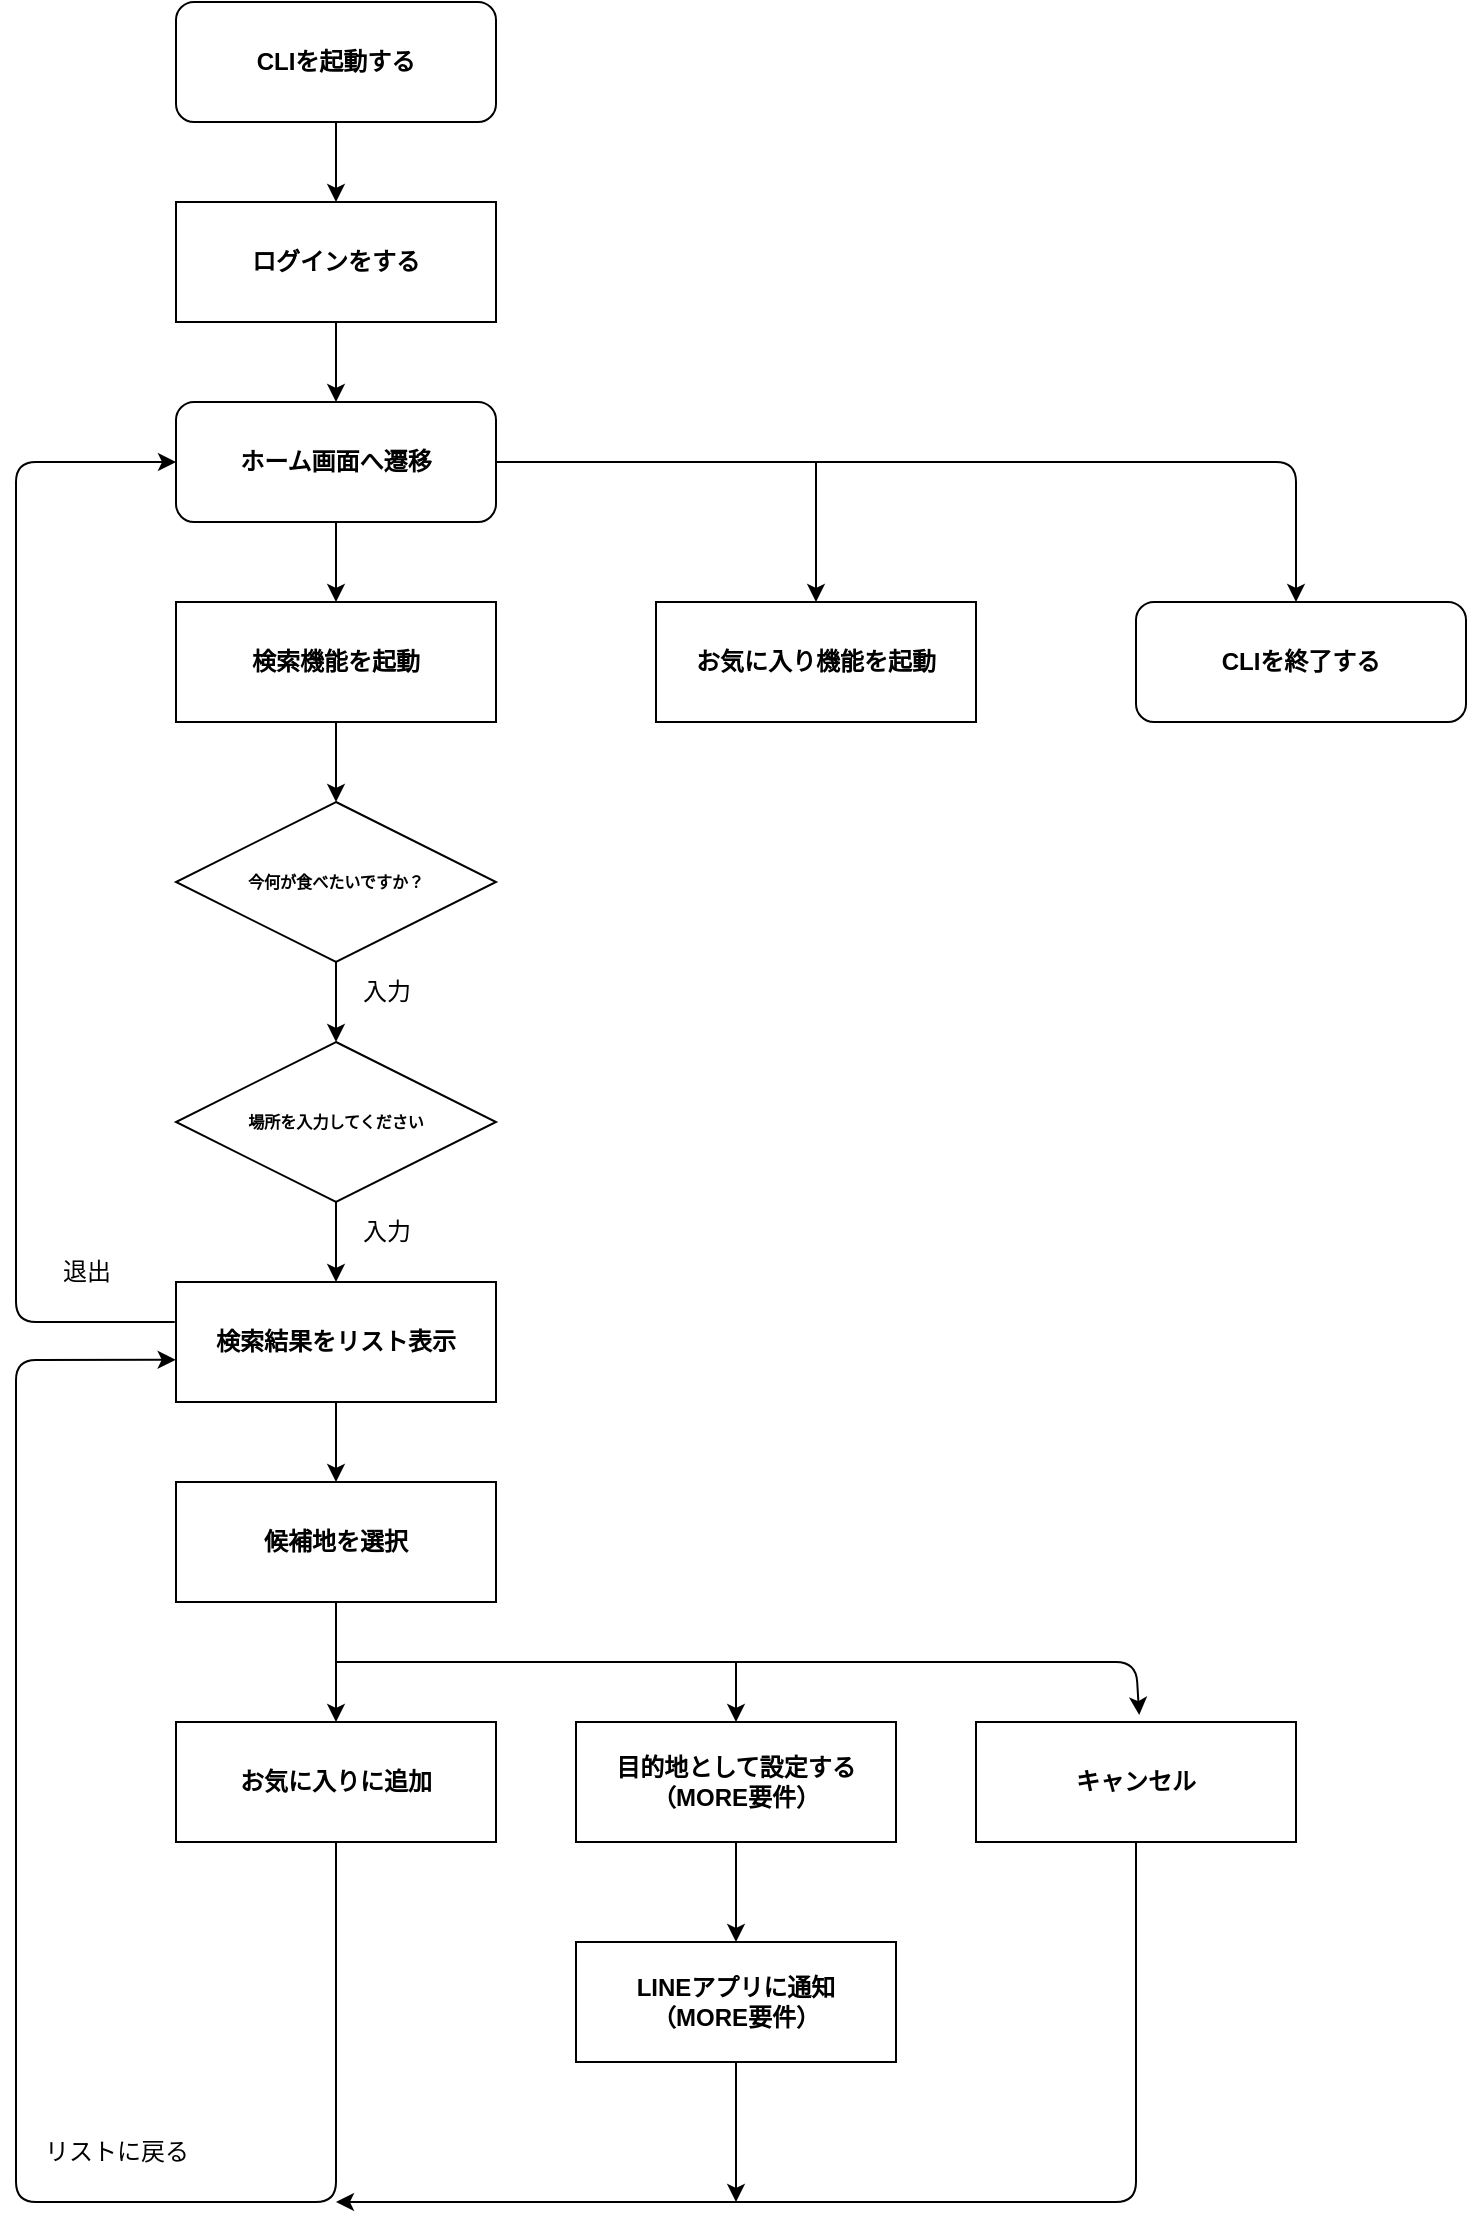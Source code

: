 <mxfile>
    <diagram id="kR8Rk-Sym4I4teVI_Am-" name="検索機能">
        <mxGraphModel dx="1764" dy="1276" grid="1" gridSize="10" guides="1" tooltips="1" connect="1" arrows="1" fold="1" page="1" pageScale="1" pageWidth="827" pageHeight="1169" math="0" shadow="0">
            <root>
                <mxCell id="0"/>
                <mxCell id="1" parent="0"/>
                <mxCell id="13" style="edgeStyle=none;html=1;exitX=0.5;exitY=1;exitDx=0;exitDy=0;entryX=0.5;entryY=0;entryDx=0;entryDy=0;" parent="1" source="8" target="12" edge="1">
                    <mxGeometry relative="1" as="geometry"/>
                </mxCell>
                <mxCell id="8" value="&lt;h4&gt;CLIを起動する&lt;/h4&gt;" style="rounded=1;whiteSpace=wrap;html=1;" parent="1" vertex="1">
                    <mxGeometry x="120" y="20" width="160" height="60" as="geometry"/>
                </mxCell>
                <mxCell id="17" style="edgeStyle=none;html=1;exitX=0.5;exitY=1;exitDx=0;exitDy=0;entryX=0.5;entryY=0;entryDx=0;entryDy=0;" parent="1" source="12" target="16" edge="1">
                    <mxGeometry relative="1" as="geometry"/>
                </mxCell>
                <mxCell id="12" value="&lt;b&gt;ログインをする&lt;/b&gt;" style="rounded=0;whiteSpace=wrap;html=1;" parent="1" vertex="1">
                    <mxGeometry x="120" y="120" width="160" height="60" as="geometry"/>
                </mxCell>
                <mxCell id="20" value="" style="edgeStyle=none;html=1;" parent="1" source="16" edge="1">
                    <mxGeometry relative="1" as="geometry">
                        <mxPoint x="200.0" y="320" as="targetPoint"/>
                    </mxGeometry>
                </mxCell>
                <mxCell id="23" style="edgeStyle=none;html=1;exitX=1;exitY=0.5;exitDx=0;exitDy=0;entryX=0.5;entryY=0;entryDx=0;entryDy=0;" parent="1" source="16" edge="1">
                    <mxGeometry relative="1" as="geometry">
                        <mxPoint x="680" y="320" as="targetPoint"/>
                        <Array as="points">
                            <mxPoint x="440" y="250"/>
                            <mxPoint x="680" y="250"/>
                        </Array>
                    </mxGeometry>
                </mxCell>
                <mxCell id="16" value="&lt;b&gt;ホーム画面へ遷移&lt;/b&gt;" style="rounded=1;whiteSpace=wrap;html=1;" parent="1" vertex="1">
                    <mxGeometry x="120" y="220" width="160" height="60" as="geometry"/>
                </mxCell>
                <mxCell id="29" value="" style="edgeStyle=none;html=1;" parent="1" source="26" target="28" edge="1">
                    <mxGeometry relative="1" as="geometry"/>
                </mxCell>
                <mxCell id="26" value="&lt;b&gt;検索機能を起動&lt;/b&gt;" style="rounded=0;whiteSpace=wrap;html=1;" parent="1" vertex="1">
                    <mxGeometry x="120" y="320" width="160" height="60" as="geometry"/>
                </mxCell>
                <mxCell id="27" value="&lt;b&gt;お気に入り機能を起動&lt;/b&gt;" style="rounded=0;whiteSpace=wrap;html=1;" parent="1" vertex="1">
                    <mxGeometry x="360" y="320" width="160" height="60" as="geometry"/>
                </mxCell>
                <mxCell id="31" value="" style="edgeStyle=none;html=1;" parent="1" source="28" target="30" edge="1">
                    <mxGeometry relative="1" as="geometry"/>
                </mxCell>
                <mxCell id="28" value="&lt;h6&gt;今何が食べたいですか？&lt;/h6&gt;" style="rhombus;whiteSpace=wrap;html=1;" parent="1" vertex="1">
                    <mxGeometry x="120" y="420" width="160" height="80" as="geometry"/>
                </mxCell>
                <mxCell id="35" value="" style="edgeStyle=none;html=1;" parent="1" source="30" target="34" edge="1">
                    <mxGeometry relative="1" as="geometry"/>
                </mxCell>
                <mxCell id="30" value="&lt;h6&gt;場所を入力してください&lt;/h6&gt;" style="rhombus;whiteSpace=wrap;html=1;" parent="1" vertex="1">
                    <mxGeometry x="120" y="540" width="160" height="80" as="geometry"/>
                </mxCell>
                <mxCell id="33" value="入力" style="text;html=1;align=center;verticalAlign=middle;resizable=0;points=[];autosize=1;strokeColor=none;fillColor=none;" parent="1" vertex="1">
                    <mxGeometry x="200" y="500" width="50" height="30" as="geometry"/>
                </mxCell>
                <mxCell id="38" value="" style="edgeStyle=none;html=1;" parent="1" source="34" target="37" edge="1">
                    <mxGeometry relative="1" as="geometry"/>
                </mxCell>
                <mxCell id="39" style="edgeStyle=none;html=1;entryX=0;entryY=0.5;entryDx=0;entryDy=0;exitX=-0.004;exitY=0.334;exitDx=0;exitDy=0;exitPerimeter=0;" parent="1" source="34" target="16" edge="1">
                    <mxGeometry relative="1" as="geometry">
                        <mxPoint x="110" y="250" as="targetPoint"/>
                        <mxPoint x="120" y="679" as="sourcePoint"/>
                        <Array as="points">
                            <mxPoint x="40" y="680"/>
                            <mxPoint x="40" y="630"/>
                            <mxPoint x="40" y="250"/>
                        </Array>
                    </mxGeometry>
                </mxCell>
                <mxCell id="34" value="&lt;b&gt;検索結果をリスト表示&lt;/b&gt;" style="rounded=0;whiteSpace=wrap;html=1;align=center;" parent="1" vertex="1">
                    <mxGeometry x="120" y="660" width="160" height="60" as="geometry"/>
                </mxCell>
                <mxCell id="36" value="入力" style="text;html=1;align=center;verticalAlign=middle;resizable=0;points=[];autosize=1;strokeColor=none;fillColor=none;" parent="1" vertex="1">
                    <mxGeometry x="200" y="620" width="50" height="30" as="geometry"/>
                </mxCell>
                <mxCell id="43" value="" style="edgeStyle=none;html=1;" parent="1" source="37" target="42" edge="1">
                    <mxGeometry relative="1" as="geometry">
                        <Array as="points">
                            <mxPoint x="200" y="850"/>
                        </Array>
                    </mxGeometry>
                </mxCell>
                <mxCell id="37" value="&lt;b&gt;候補地を選択&lt;/b&gt;" style="rounded=0;whiteSpace=wrap;html=1;align=center;" parent="1" vertex="1">
                    <mxGeometry x="120" y="760" width="160" height="60" as="geometry"/>
                </mxCell>
                <mxCell id="41" value="退出" style="text;html=1;align=center;verticalAlign=middle;resizable=0;points=[];autosize=1;strokeColor=none;fillColor=none;" parent="1" vertex="1">
                    <mxGeometry x="50" y="640" width="50" height="30" as="geometry"/>
                </mxCell>
                <mxCell id="51" style="edgeStyle=none;html=1;exitX=0.5;exitY=1;exitDx=0;exitDy=0;entryX=-0.001;entryY=0.648;entryDx=0;entryDy=0;entryPerimeter=0;" parent="1" source="42" target="34" edge="1">
                    <mxGeometry relative="1" as="geometry">
                        <mxPoint x="40" y="1000" as="targetPoint"/>
                        <Array as="points">
                            <mxPoint x="200" y="1120"/>
                            <mxPoint x="120" y="1120"/>
                            <mxPoint x="40" y="1120"/>
                            <mxPoint x="40" y="1000"/>
                            <mxPoint x="40" y="850"/>
                            <mxPoint x="40" y="699"/>
                        </Array>
                    </mxGeometry>
                </mxCell>
                <mxCell id="42" value="&lt;b&gt;お気に入りに追加&lt;/b&gt;" style="rounded=0;whiteSpace=wrap;html=1;" parent="1" vertex="1">
                    <mxGeometry x="120" y="880" width="160" height="60" as="geometry"/>
                </mxCell>
                <mxCell id="52" style="edgeStyle=none;html=1;exitX=0.5;exitY=1;exitDx=0;exitDy=0;" parent="1" source="46" edge="1">
                    <mxGeometry relative="1" as="geometry">
                        <mxPoint x="200" y="1120" as="targetPoint"/>
                        <Array as="points">
                            <mxPoint x="600" y="1120"/>
                            <mxPoint x="400" y="1120"/>
                        </Array>
                    </mxGeometry>
                </mxCell>
                <mxCell id="46" value="&lt;b&gt;キャンセル&lt;/b&gt;" style="rounded=0;whiteSpace=wrap;html=1;" parent="1" vertex="1">
                    <mxGeometry x="520" y="880" width="160" height="60" as="geometry"/>
                </mxCell>
                <mxCell id="48" value="" style="endArrow=classic;html=1;entryX=0.51;entryY=-0.058;entryDx=0;entryDy=0;entryPerimeter=0;" parent="1" target="46" edge="1">
                    <mxGeometry width="50" height="50" relative="1" as="geometry">
                        <mxPoint x="200" y="850" as="sourcePoint"/>
                        <mxPoint x="400" y="850" as="targetPoint"/>
                        <Array as="points">
                            <mxPoint x="310" y="850"/>
                            <mxPoint x="400" y="850"/>
                            <mxPoint x="500" y="850"/>
                            <mxPoint x="600" y="850"/>
                        </Array>
                    </mxGeometry>
                </mxCell>
                <mxCell id="53" value="リストに戻る" style="text;html=1;align=center;verticalAlign=middle;resizable=0;points=[];autosize=1;strokeColor=none;fillColor=none;" parent="1" vertex="1">
                    <mxGeometry x="40" y="1080" width="100" height="30" as="geometry"/>
                </mxCell>
                <mxCell id="57" value="" style="edgeStyle=none;html=1;" parent="1" source="54" target="56" edge="1">
                    <mxGeometry relative="1" as="geometry"/>
                </mxCell>
                <mxCell id="54" value="&lt;b&gt;目的地として設定する（MORE要件）&lt;/b&gt;" style="rounded=0;whiteSpace=wrap;html=1;" parent="1" vertex="1">
                    <mxGeometry x="320" y="880" width="160" height="60" as="geometry"/>
                </mxCell>
                <mxCell id="55" value="" style="endArrow=classic;html=1;entryX=0.5;entryY=0;entryDx=0;entryDy=0;" parent="1" target="54" edge="1">
                    <mxGeometry width="50" height="50" relative="1" as="geometry">
                        <mxPoint x="400" y="850" as="sourcePoint"/>
                        <mxPoint x="410" y="820" as="targetPoint"/>
                    </mxGeometry>
                </mxCell>
                <mxCell id="58" style="edgeStyle=none;html=1;" parent="1" source="56" edge="1">
                    <mxGeometry relative="1" as="geometry">
                        <mxPoint x="400" y="1120" as="targetPoint"/>
                    </mxGeometry>
                </mxCell>
                <mxCell id="56" value="&lt;b&gt;LINEアプリに通知&lt;br&gt;（MORE要件）&lt;/b&gt;" style="rounded=0;whiteSpace=wrap;html=1;" parent="1" vertex="1">
                    <mxGeometry x="320" y="990" width="160" height="60" as="geometry"/>
                </mxCell>
                <mxCell id="KiKZV43gMIV1cnuspN1B-59" value="" style="endArrow=classic;html=1;entryX=0.5;entryY=0;entryDx=0;entryDy=0;" edge="1" parent="1" target="27">
                    <mxGeometry width="50" height="50" relative="1" as="geometry">
                        <mxPoint x="440" y="250" as="sourcePoint"/>
                        <mxPoint x="490" y="200" as="targetPoint"/>
                    </mxGeometry>
                </mxCell>
                <mxCell id="jABlIZs8kf6wU6cSvbs9-58" value="&lt;h4&gt;CLIを終了する&lt;/h4&gt;" style="rounded=1;whiteSpace=wrap;html=1;" vertex="1" parent="1">
                    <mxGeometry x="600" y="320" width="165" height="60" as="geometry"/>
                </mxCell>
            </root>
        </mxGraphModel>
    </diagram>
    <diagram name="お気に入り機能" id="drYywMHXbu5hPvQo5M0N">
        <mxGraphModel dx="1764" dy="1276" grid="1" gridSize="10" guides="1" tooltips="1" connect="1" arrows="1" fold="1" page="1" pageScale="1" pageWidth="827" pageHeight="1169" math="0" shadow="0">
            <root>
                <mxCell id="BatHTG7nTybJTFZMMwU--0"/>
                <mxCell id="BatHTG7nTybJTFZMMwU--1" parent="BatHTG7nTybJTFZMMwU--0"/>
                <mxCell id="BatHTG7nTybJTFZMMwU--2" style="edgeStyle=none;html=1;exitX=0.5;exitY=1;exitDx=0;exitDy=0;entryX=0.5;entryY=0;entryDx=0;entryDy=0;" edge="1" parent="BatHTG7nTybJTFZMMwU--1" source="BatHTG7nTybJTFZMMwU--3" target="BatHTG7nTybJTFZMMwU--5">
                    <mxGeometry relative="1" as="geometry"/>
                </mxCell>
                <mxCell id="BatHTG7nTybJTFZMMwU--3" value="&lt;h4&gt;CLIを起動する&lt;/h4&gt;" style="rounded=1;whiteSpace=wrap;html=1;" vertex="1" parent="BatHTG7nTybJTFZMMwU--1">
                    <mxGeometry x="120" y="20" width="160" height="60" as="geometry"/>
                </mxCell>
                <mxCell id="BatHTG7nTybJTFZMMwU--4" style="edgeStyle=none;html=1;exitX=0.5;exitY=1;exitDx=0;exitDy=0;entryX=0.5;entryY=0;entryDx=0;entryDy=0;" edge="1" parent="BatHTG7nTybJTFZMMwU--1" source="BatHTG7nTybJTFZMMwU--5" target="BatHTG7nTybJTFZMMwU--8">
                    <mxGeometry relative="1" as="geometry"/>
                </mxCell>
                <mxCell id="BatHTG7nTybJTFZMMwU--5" value="&lt;b&gt;ログインをする&lt;/b&gt;" style="rounded=0;whiteSpace=wrap;html=1;" vertex="1" parent="BatHTG7nTybJTFZMMwU--1">
                    <mxGeometry x="120" y="120" width="160" height="60" as="geometry"/>
                </mxCell>
                <mxCell id="BatHTG7nTybJTFZMMwU--6" value="" style="edgeStyle=none;html=1;" edge="1" parent="BatHTG7nTybJTFZMMwU--1" source="BatHTG7nTybJTFZMMwU--8">
                    <mxGeometry relative="1" as="geometry">
                        <mxPoint x="200.0" y="320" as="targetPoint"/>
                    </mxGeometry>
                </mxCell>
                <mxCell id="BatHTG7nTybJTFZMMwU--7" style="edgeStyle=none;html=1;exitX=1;exitY=0.5;exitDx=0;exitDy=0;entryX=0.5;entryY=0;entryDx=0;entryDy=0;" edge="1" parent="BatHTG7nTybJTFZMMwU--1" source="BatHTG7nTybJTFZMMwU--8">
                    <mxGeometry relative="1" as="geometry">
                        <mxPoint x="680" y="320" as="targetPoint"/>
                        <Array as="points">
                            <mxPoint x="440" y="250"/>
                            <mxPoint x="680" y="250"/>
                        </Array>
                    </mxGeometry>
                </mxCell>
                <mxCell id="BatHTG7nTybJTFZMMwU--8" value="&lt;b&gt;ホーム画面へ遷移&lt;/b&gt;" style="rounded=1;whiteSpace=wrap;html=1;" vertex="1" parent="BatHTG7nTybJTFZMMwU--1">
                    <mxGeometry x="120" y="220" width="160" height="60" as="geometry"/>
                </mxCell>
                <mxCell id="BatHTG7nTybJTFZMMwU--10" value="&lt;b&gt;お気に入り機能の起動&lt;/b&gt;" style="rounded=0;whiteSpace=wrap;html=1;" vertex="1" parent="BatHTG7nTybJTFZMMwU--1">
                    <mxGeometry x="120" y="320" width="160" height="60" as="geometry"/>
                </mxCell>
                <mxCell id="BatHTG7nTybJTFZMMwU--11" value="検索機能の起動" style="rounded=0;whiteSpace=wrap;html=1;" vertex="1" parent="BatHTG7nTybJTFZMMwU--1">
                    <mxGeometry x="360" y="320" width="160" height="60" as="geometry"/>
                </mxCell>
                <mxCell id="BatHTG7nTybJTFZMMwU--14" value="" style="edgeStyle=none;html=1;" edge="1" parent="BatHTG7nTybJTFZMMwU--1" target="BatHTG7nTybJTFZMMwU--19">
                    <mxGeometry relative="1" as="geometry">
                        <mxPoint x="200.0" y="620" as="sourcePoint"/>
                    </mxGeometry>
                </mxCell>
                <mxCell id="BatHTG7nTybJTFZMMwU--17" value="" style="edgeStyle=none;html=1;" edge="1" parent="BatHTG7nTybJTFZMMwU--1" source="BatHTG7nTybJTFZMMwU--19" target="BatHTG7nTybJTFZMMwU--22">
                    <mxGeometry relative="1" as="geometry"/>
                </mxCell>
                <mxCell id="BatHTG7nTybJTFZMMwU--18" style="edgeStyle=none;html=1;entryX=0;entryY=0.5;entryDx=0;entryDy=0;exitX=-0.004;exitY=0.334;exitDx=0;exitDy=0;exitPerimeter=0;" edge="1" parent="BatHTG7nTybJTFZMMwU--1" source="BatHTG7nTybJTFZMMwU--19" target="BatHTG7nTybJTFZMMwU--8">
                    <mxGeometry relative="1" as="geometry">
                        <mxPoint x="110" y="250" as="targetPoint"/>
                        <mxPoint x="120" y="679" as="sourcePoint"/>
                        <Array as="points">
                            <mxPoint x="40" y="680"/>
                            <mxPoint x="40" y="630"/>
                            <mxPoint x="40" y="250"/>
                        </Array>
                    </mxGeometry>
                </mxCell>
                <mxCell id="BatHTG7nTybJTFZMMwU--19" value="&lt;b&gt;検索結果をリスト表示&lt;/b&gt;" style="rounded=0;whiteSpace=wrap;html=1;align=center;" vertex="1" parent="BatHTG7nTybJTFZMMwU--1">
                    <mxGeometry x="120" y="660" width="160" height="60" as="geometry"/>
                </mxCell>
                <mxCell id="BatHTG7nTybJTFZMMwU--20" value="入力" style="text;html=1;align=center;verticalAlign=middle;resizable=0;points=[];autosize=1;strokeColor=none;fillColor=none;" vertex="1" parent="BatHTG7nTybJTFZMMwU--1">
                    <mxGeometry x="200" y="620" width="50" height="30" as="geometry"/>
                </mxCell>
                <mxCell id="BatHTG7nTybJTFZMMwU--21" value="" style="edgeStyle=none;html=1;" edge="1" parent="BatHTG7nTybJTFZMMwU--1" source="BatHTG7nTybJTFZMMwU--22" target="BatHTG7nTybJTFZMMwU--25">
                    <mxGeometry relative="1" as="geometry">
                        <Array as="points">
                            <mxPoint x="200" y="850"/>
                        </Array>
                    </mxGeometry>
                </mxCell>
                <mxCell id="BatHTG7nTybJTFZMMwU--22" value="&lt;b&gt;候補地を選択&lt;/b&gt;" style="rounded=0;whiteSpace=wrap;html=1;align=center;" vertex="1" parent="BatHTG7nTybJTFZMMwU--1">
                    <mxGeometry x="120" y="760" width="160" height="60" as="geometry"/>
                </mxCell>
                <mxCell id="BatHTG7nTybJTFZMMwU--23" value="退出" style="text;html=1;align=center;verticalAlign=middle;resizable=0;points=[];autosize=1;strokeColor=none;fillColor=none;" vertex="1" parent="BatHTG7nTybJTFZMMwU--1">
                    <mxGeometry x="50" y="640" width="50" height="30" as="geometry"/>
                </mxCell>
                <mxCell id="BatHTG7nTybJTFZMMwU--24" style="edgeStyle=none;html=1;exitX=0.5;exitY=1;exitDx=0;exitDy=0;entryX=-0.001;entryY=0.648;entryDx=0;entryDy=0;entryPerimeter=0;" edge="1" parent="BatHTG7nTybJTFZMMwU--1" source="BatHTG7nTybJTFZMMwU--25" target="BatHTG7nTybJTFZMMwU--19">
                    <mxGeometry relative="1" as="geometry">
                        <mxPoint x="40" y="1000" as="targetPoint"/>
                        <Array as="points">
                            <mxPoint x="200" y="1120"/>
                            <mxPoint x="120" y="1120"/>
                            <mxPoint x="40" y="1120"/>
                            <mxPoint x="40" y="1000"/>
                            <mxPoint x="40" y="850"/>
                            <mxPoint x="40" y="699"/>
                        </Array>
                    </mxGeometry>
                </mxCell>
                <mxCell id="BatHTG7nTybJTFZMMwU--25" value="&lt;b&gt;お気に入りに追加&lt;/b&gt;" style="rounded=0;whiteSpace=wrap;html=1;" vertex="1" parent="BatHTG7nTybJTFZMMwU--1">
                    <mxGeometry x="120" y="880" width="160" height="60" as="geometry"/>
                </mxCell>
                <mxCell id="BatHTG7nTybJTFZMMwU--26" style="edgeStyle=none;html=1;exitX=0.5;exitY=1;exitDx=0;exitDy=0;" edge="1" parent="BatHTG7nTybJTFZMMwU--1" source="BatHTG7nTybJTFZMMwU--27">
                    <mxGeometry relative="1" as="geometry">
                        <mxPoint x="200" y="1120" as="targetPoint"/>
                        <Array as="points">
                            <mxPoint x="600" y="1120"/>
                            <mxPoint x="400" y="1120"/>
                        </Array>
                    </mxGeometry>
                </mxCell>
                <mxCell id="BatHTG7nTybJTFZMMwU--27" value="&lt;b&gt;キャンセル&lt;/b&gt;" style="rounded=0;whiteSpace=wrap;html=1;" vertex="1" parent="BatHTG7nTybJTFZMMwU--1">
                    <mxGeometry x="520" y="880" width="160" height="60" as="geometry"/>
                </mxCell>
                <mxCell id="BatHTG7nTybJTFZMMwU--28" value="" style="endArrow=classic;html=1;entryX=0.51;entryY=-0.058;entryDx=0;entryDy=0;entryPerimeter=0;" edge="1" parent="BatHTG7nTybJTFZMMwU--1" target="BatHTG7nTybJTFZMMwU--27">
                    <mxGeometry width="50" height="50" relative="1" as="geometry">
                        <mxPoint x="200" y="850" as="sourcePoint"/>
                        <mxPoint x="400" y="850" as="targetPoint"/>
                        <Array as="points">
                            <mxPoint x="310" y="850"/>
                            <mxPoint x="400" y="850"/>
                            <mxPoint x="500" y="850"/>
                            <mxPoint x="600" y="850"/>
                        </Array>
                    </mxGeometry>
                </mxCell>
                <mxCell id="BatHTG7nTybJTFZMMwU--29" value="リストに戻る" style="text;html=1;align=center;verticalAlign=middle;resizable=0;points=[];autosize=1;strokeColor=none;fillColor=none;" vertex="1" parent="BatHTG7nTybJTFZMMwU--1">
                    <mxGeometry x="40" y="1080" width="100" height="30" as="geometry"/>
                </mxCell>
                <mxCell id="BatHTG7nTybJTFZMMwU--30" value="" style="edgeStyle=none;html=1;" edge="1" parent="BatHTG7nTybJTFZMMwU--1" source="BatHTG7nTybJTFZMMwU--31" target="BatHTG7nTybJTFZMMwU--34">
                    <mxGeometry relative="1" as="geometry"/>
                </mxCell>
                <mxCell id="BatHTG7nTybJTFZMMwU--31" value="&lt;b&gt;目的地として設定する（MORE要件）&lt;/b&gt;" style="rounded=0;whiteSpace=wrap;html=1;" vertex="1" parent="BatHTG7nTybJTFZMMwU--1">
                    <mxGeometry x="320" y="880" width="160" height="60" as="geometry"/>
                </mxCell>
                <mxCell id="BatHTG7nTybJTFZMMwU--32" value="" style="endArrow=classic;html=1;entryX=0.5;entryY=0;entryDx=0;entryDy=0;" edge="1" parent="BatHTG7nTybJTFZMMwU--1" target="BatHTG7nTybJTFZMMwU--31">
                    <mxGeometry width="50" height="50" relative="1" as="geometry">
                        <mxPoint x="400" y="850" as="sourcePoint"/>
                        <mxPoint x="410" y="820" as="targetPoint"/>
                    </mxGeometry>
                </mxCell>
                <mxCell id="BatHTG7nTybJTFZMMwU--33" style="edgeStyle=none;html=1;" edge="1" parent="BatHTG7nTybJTFZMMwU--1" source="BatHTG7nTybJTFZMMwU--34">
                    <mxGeometry relative="1" as="geometry">
                        <mxPoint x="400" y="1120" as="targetPoint"/>
                    </mxGeometry>
                </mxCell>
                <mxCell id="BatHTG7nTybJTFZMMwU--34" value="&lt;b&gt;LINEアプリに通知&lt;br&gt;（MORE要件）&lt;/b&gt;" style="rounded=0;whiteSpace=wrap;html=1;" vertex="1" parent="BatHTG7nTybJTFZMMwU--1">
                    <mxGeometry x="320" y="990" width="160" height="60" as="geometry"/>
                </mxCell>
                <mxCell id="BatHTG7nTybJTFZMMwU--35" value="" style="endArrow=classic;html=1;entryX=0.5;entryY=0;entryDx=0;entryDy=0;" edge="1" parent="BatHTG7nTybJTFZMMwU--1" target="BatHTG7nTybJTFZMMwU--11">
                    <mxGeometry width="50" height="50" relative="1" as="geometry">
                        <mxPoint x="440" y="250" as="sourcePoint"/>
                        <mxPoint x="490" y="200" as="targetPoint"/>
                    </mxGeometry>
                </mxCell>
                <mxCell id="BatHTG7nTybJTFZMMwU--36" value="&lt;h4&gt;CLIを終了する&lt;/h4&gt;" style="rounded=1;whiteSpace=wrap;html=1;" vertex="1" parent="BatHTG7nTybJTFZMMwU--1">
                    <mxGeometry x="600" y="320" width="165" height="60" as="geometry"/>
                </mxCell>
            </root>
        </mxGraphModel>
    </diagram>
</mxfile>